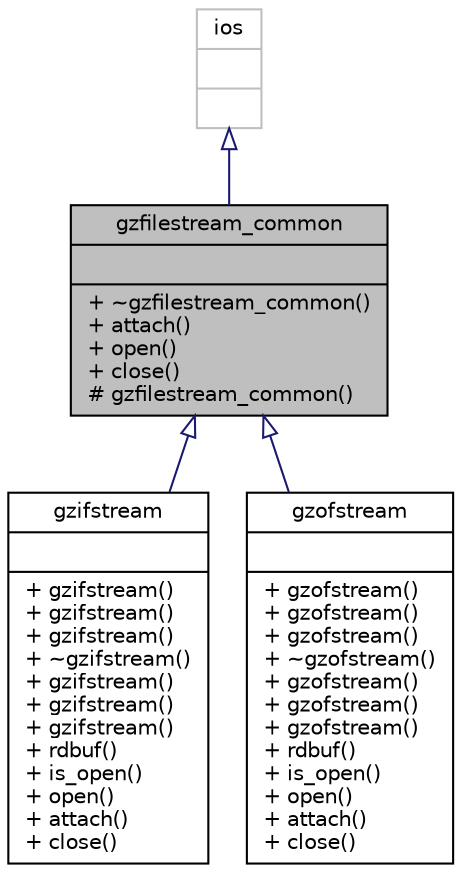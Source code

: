 digraph "gzfilestream_common"
{
  edge [fontname="Helvetica",fontsize="10",labelfontname="Helvetica",labelfontsize="10"];
  node [fontname="Helvetica",fontsize="10",shape=record];
  Node1 [label="{gzfilestream_common\n||+ ~gzfilestream_common()\l+ attach()\l+ open()\l+ close()\l# gzfilestream_common()\l}",height=0.2,width=0.4,color="black", fillcolor="grey75", style="filled", fontcolor="black"];
  Node2 -> Node1 [dir="back",color="midnightblue",fontsize="10",style="solid",arrowtail="onormal",fontname="Helvetica"];
  Node2 [label="{ios\n||}",height=0.2,width=0.4,color="grey75", fillcolor="white", style="filled"];
  Node1 -> Node3 [dir="back",color="midnightblue",fontsize="10",style="solid",arrowtail="onormal",fontname="Helvetica"];
  Node3 [label="{gzifstream\n||+ gzifstream()\l+ gzifstream()\l+ gzifstream()\l+ ~gzifstream()\l+ gzifstream()\l+ gzifstream()\l+ gzifstream()\l+ rdbuf()\l+ is_open()\l+ open()\l+ attach()\l+ close()\l}",height=0.2,width=0.4,color="black", fillcolor="white", style="filled",URL="$classgzifstream.html",tooltip="Gzipped file input stream class. "];
  Node1 -> Node4 [dir="back",color="midnightblue",fontsize="10",style="solid",arrowtail="onormal",fontname="Helvetica"];
  Node4 [label="{gzofstream\n||+ gzofstream()\l+ gzofstream()\l+ gzofstream()\l+ ~gzofstream()\l+ gzofstream()\l+ gzofstream()\l+ gzofstream()\l+ rdbuf()\l+ is_open()\l+ open()\l+ attach()\l+ close()\l}",height=0.2,width=0.4,color="black", fillcolor="white", style="filled",URL="$classgzofstream.html",tooltip="Gzipped file output stream class. "];
}
